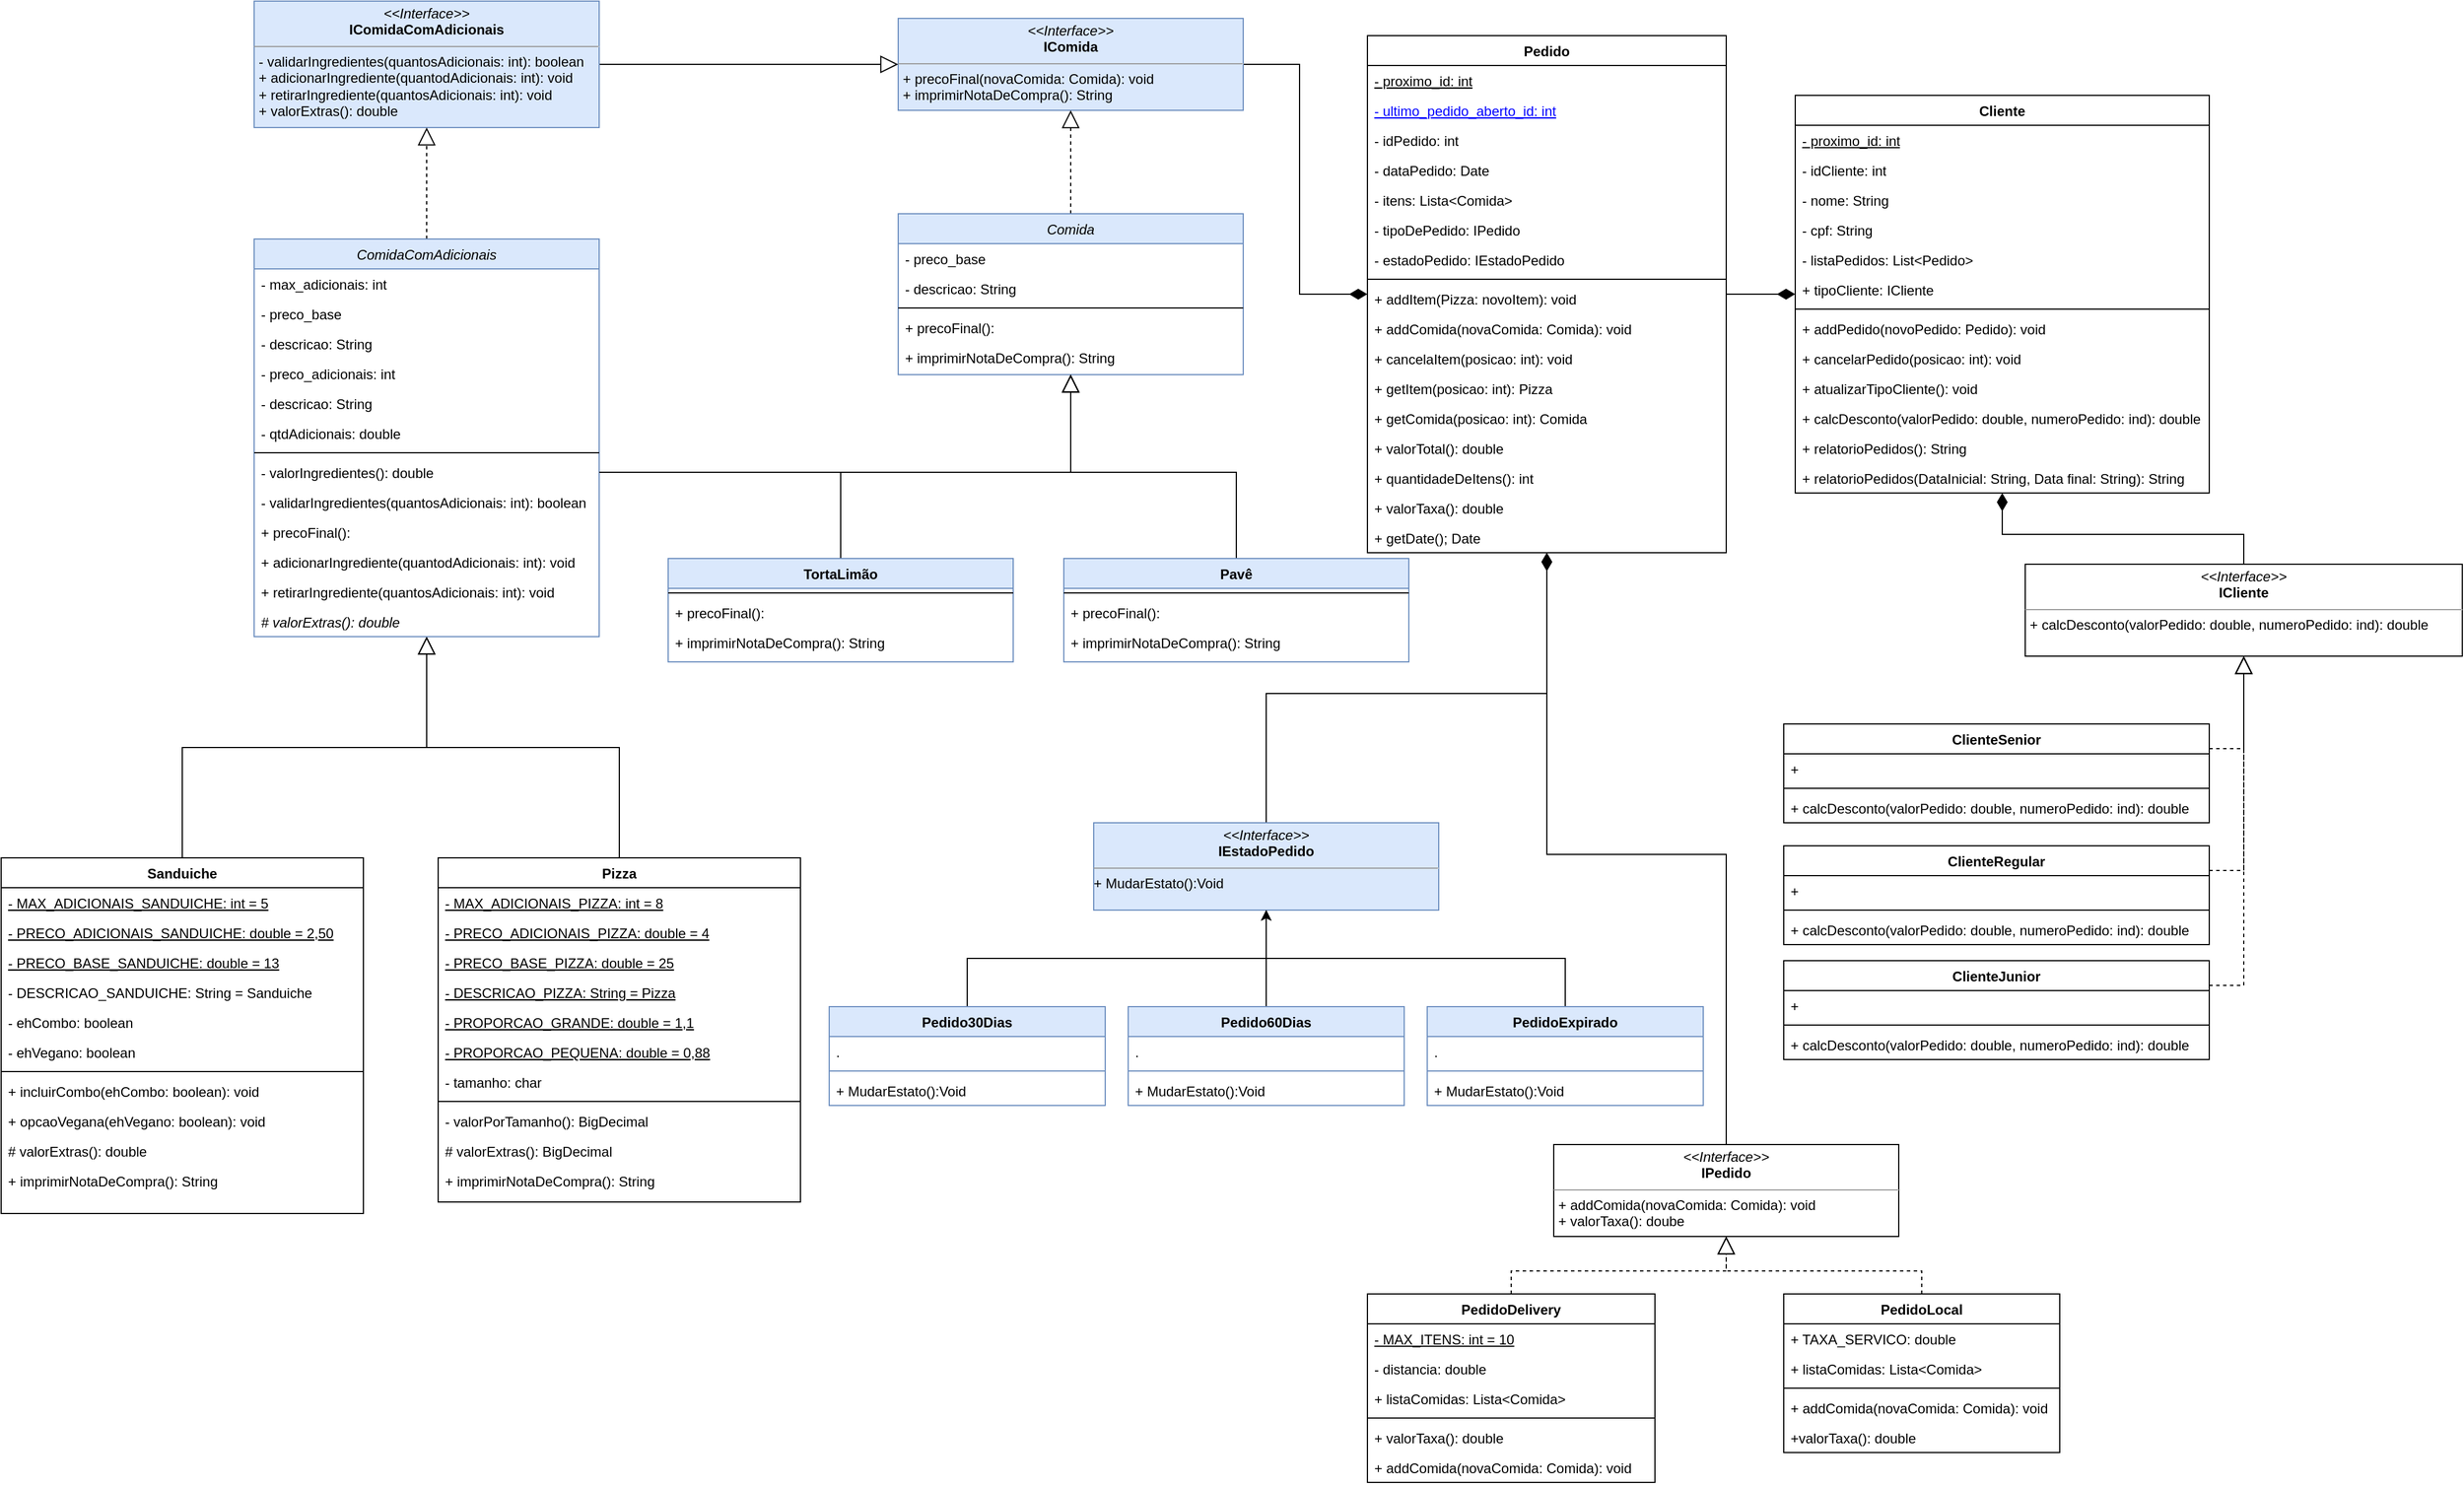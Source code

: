 <mxfile version="21.3.8" type="device">
  <diagram id="C5RBs43oDa-KdzZeNtuy" name="Page-1">
    <mxGraphModel dx="2449" dy="936" grid="1" gridSize="10" guides="1" tooltips="1" connect="1" arrows="1" fold="1" page="1" pageScale="1" pageWidth="827" pageHeight="1169" math="0" shadow="0">
      <root>
        <mxCell id="WIyWlLk6GJQsqaUBKTNV-0" />
        <mxCell id="WIyWlLk6GJQsqaUBKTNV-1" parent="WIyWlLk6GJQsqaUBKTNV-0" />
        <mxCell id="SO6HDhZX60pVmbV9Z_Ap-41" style="edgeStyle=orthogonalEdgeStyle;rounded=0;orthogonalLoop=1;jettySize=auto;html=1;startArrow=none;startFill=0;endArrow=diamondThin;endFill=1;startSize=13;endSize=13;exitX=1;exitY=0.5;exitDx=0;exitDy=0;" parent="WIyWlLk6GJQsqaUBKTNV-1" source="dQyVog-wZ5RwUiZUv4-T-28" target="zkfFHV4jXpPFQw0GAbJ--17" edge="1">
          <mxGeometry relative="1" as="geometry" />
        </mxCell>
        <mxCell id="zkfFHV4jXpPFQw0GAbJ--6" value="Pizza" style="swimlane;fontStyle=1;align=center;verticalAlign=top;childLayout=stackLayout;horizontal=1;startSize=26;horizontalStack=0;resizeParent=1;resizeLast=0;collapsible=1;marginBottom=0;rounded=0;shadow=0;strokeWidth=1;" parent="WIyWlLk6GJQsqaUBKTNV-1" vertex="1">
          <mxGeometry x="-280" y="810.5" width="315" height="299.5" as="geometry">
            <mxRectangle x="130" y="380" width="160" height="26" as="alternateBounds" />
          </mxGeometry>
        </mxCell>
        <mxCell id="SO6HDhZX60pVmbV9Z_Ap-9" value="- MAX_ADICIONAIS_PIZZA: int = 8" style="text;align=left;verticalAlign=top;spacingLeft=4;spacingRight=4;overflow=hidden;rotatable=0;points=[[0,0.5],[1,0.5]];portConstraint=eastwest;fontStyle=4" parent="zkfFHV4jXpPFQw0GAbJ--6" vertex="1">
          <mxGeometry y="26" width="315" height="26" as="geometry" />
        </mxCell>
        <mxCell id="SO6HDhZX60pVmbV9Z_Ap-10" value="- PRECO_ADICIONAIS_PIZZA: double = 4" style="text;align=left;verticalAlign=top;spacingLeft=4;spacingRight=4;overflow=hidden;rotatable=0;points=[[0,0.5],[1,0.5]];portConstraint=eastwest;fontStyle=4" parent="zkfFHV4jXpPFQw0GAbJ--6" vertex="1">
          <mxGeometry y="52" width="315" height="26" as="geometry" />
        </mxCell>
        <mxCell id="SO6HDhZX60pVmbV9Z_Ap-11" value="- PRECO_BASE_PIZZA: double = 25" style="text;align=left;verticalAlign=top;spacingLeft=4;spacingRight=4;overflow=hidden;rotatable=0;points=[[0,0.5],[1,0.5]];portConstraint=eastwest;fontStyle=4" parent="zkfFHV4jXpPFQw0GAbJ--6" vertex="1">
          <mxGeometry y="78" width="315" height="26" as="geometry" />
        </mxCell>
        <mxCell id="SO6HDhZX60pVmbV9Z_Ap-12" value="- DESCRICAO_PIZZA: String = Pizza" style="text;align=left;verticalAlign=top;spacingLeft=4;spacingRight=4;overflow=hidden;rotatable=0;points=[[0,0.5],[1,0.5]];portConstraint=eastwest;fontStyle=4" parent="zkfFHV4jXpPFQw0GAbJ--6" vertex="1">
          <mxGeometry y="104" width="315" height="26" as="geometry" />
        </mxCell>
        <mxCell id="zkfFHV4jXpPFQw0GAbJ--7" value="- PROPORCAO_GRANDE: double = 1,1" style="text;align=left;verticalAlign=top;spacingLeft=4;spacingRight=4;overflow=hidden;rotatable=0;points=[[0,0.5],[1,0.5]];portConstraint=eastwest;fontStyle=4" parent="zkfFHV4jXpPFQw0GAbJ--6" vertex="1">
          <mxGeometry y="130" width="315" height="26" as="geometry" />
        </mxCell>
        <mxCell id="zkfFHV4jXpPFQw0GAbJ--8" value="- PROPORCAO_PEQUENA: double = 0,88" style="text;align=left;verticalAlign=top;spacingLeft=4;spacingRight=4;overflow=hidden;rotatable=0;points=[[0,0.5],[1,0.5]];portConstraint=eastwest;rounded=0;shadow=0;html=0;fontStyle=4" parent="zkfFHV4jXpPFQw0GAbJ--6" vertex="1">
          <mxGeometry y="156" width="315" height="26" as="geometry" />
        </mxCell>
        <mxCell id="SO6HDhZX60pVmbV9Z_Ap-14" value="- tamanho: char" style="text;align=left;verticalAlign=top;spacingLeft=4;spacingRight=4;overflow=hidden;rotatable=0;points=[[0,0.5],[1,0.5]];portConstraint=eastwest;rounded=0;shadow=0;html=0;" parent="zkfFHV4jXpPFQw0GAbJ--6" vertex="1">
          <mxGeometry y="182" width="315" height="26" as="geometry" />
        </mxCell>
        <mxCell id="zkfFHV4jXpPFQw0GAbJ--9" value="" style="line;html=1;strokeWidth=1;align=left;verticalAlign=middle;spacingTop=-1;spacingLeft=3;spacingRight=3;rotatable=0;labelPosition=right;points=[];portConstraint=eastwest;" parent="zkfFHV4jXpPFQw0GAbJ--6" vertex="1">
          <mxGeometry y="208" width="315" height="8" as="geometry" />
        </mxCell>
        <mxCell id="SO6HDhZX60pVmbV9Z_Ap-13" value="- valorPorTamanho(): BigDecimal" style="text;align=left;verticalAlign=top;spacingLeft=4;spacingRight=4;overflow=hidden;rotatable=0;points=[[0,0.5],[1,0.5]];portConstraint=eastwest;fontStyle=0" parent="zkfFHV4jXpPFQw0GAbJ--6" vertex="1">
          <mxGeometry y="216" width="315" height="26" as="geometry" />
        </mxCell>
        <mxCell id="zkfFHV4jXpPFQw0GAbJ--11" value="# valorExtras(): BigDecimal" style="text;align=left;verticalAlign=top;spacingLeft=4;spacingRight=4;overflow=hidden;rotatable=0;points=[[0,0.5],[1,0.5]];portConstraint=eastwest;" parent="zkfFHV4jXpPFQw0GAbJ--6" vertex="1">
          <mxGeometry y="242" width="315" height="26" as="geometry" />
        </mxCell>
        <mxCell id="zkfFHV4jXpPFQw0GAbJ--10" value="+ imprimirNotaDeCompra(): String" style="text;align=left;verticalAlign=top;spacingLeft=4;spacingRight=4;overflow=hidden;rotatable=0;points=[[0,0.5],[1,0.5]];portConstraint=eastwest;fontStyle=0" parent="zkfFHV4jXpPFQw0GAbJ--6" vertex="1">
          <mxGeometry y="268" width="315" height="26" as="geometry" />
        </mxCell>
        <mxCell id="zkfFHV4jXpPFQw0GAbJ--12" value="" style="endArrow=block;endSize=13;endFill=0;shadow=0;strokeWidth=1;rounded=0;edgeStyle=elbowEdgeStyle;elbow=vertical;" parent="WIyWlLk6GJQsqaUBKTNV-1" source="zkfFHV4jXpPFQw0GAbJ--6" target="PKk2ZUO2RKvJjZn4QEOV-0" edge="1">
          <mxGeometry width="160" relative="1" as="geometry">
            <mxPoint x="220" y="173" as="sourcePoint" />
            <mxPoint x="-220" y="555" as="targetPoint" />
          </mxGeometry>
        </mxCell>
        <mxCell id="zkfFHV4jXpPFQw0GAbJ--16" value="" style="endArrow=block;endSize=13;endFill=0;shadow=0;strokeWidth=1;rounded=0;edgeStyle=elbowEdgeStyle;elbow=vertical;" parent="WIyWlLk6GJQsqaUBKTNV-1" source="SO6HDhZX60pVmbV9Z_Ap-25" target="PKk2ZUO2RKvJjZn4QEOV-0" edge="1">
          <mxGeometry width="160" relative="1" as="geometry">
            <mxPoint x="345" y="580" as="sourcePoint" />
            <mxPoint x="-220" y="555" as="targetPoint" />
          </mxGeometry>
        </mxCell>
        <mxCell id="SO6HDhZX60pVmbV9Z_Ap-61" style="edgeStyle=orthogonalEdgeStyle;rounded=0;orthogonalLoop=1;jettySize=auto;html=1;entryX=0.5;entryY=0;entryDx=0;entryDy=0;startArrow=diamondThin;startFill=1;endArrow=none;endFill=0;endSize=13;startSize=13;" parent="WIyWlLk6GJQsqaUBKTNV-1" source="zkfFHV4jXpPFQw0GAbJ--17" target="SO6HDhZX60pVmbV9Z_Ap-48" edge="1">
          <mxGeometry relative="1" as="geometry" />
        </mxCell>
        <mxCell id="zkfFHV4jXpPFQw0GAbJ--17" value="Pedido" style="swimlane;fontStyle=1;align=center;verticalAlign=top;childLayout=stackLayout;horizontal=1;startSize=26;horizontalStack=0;resizeParent=1;resizeLast=0;collapsible=1;marginBottom=0;rounded=0;shadow=0;strokeWidth=1;" parent="WIyWlLk6GJQsqaUBKTNV-1" vertex="1">
          <mxGeometry x="528" y="95" width="312" height="450" as="geometry">
            <mxRectangle x="550" y="140" width="160" height="26" as="alternateBounds" />
          </mxGeometry>
        </mxCell>
        <mxCell id="zkfFHV4jXpPFQw0GAbJ--18" value="- proximo_id: int" style="text;align=left;verticalAlign=top;spacingLeft=4;spacingRight=4;overflow=hidden;rotatable=0;points=[[0,0.5],[1,0.5]];portConstraint=eastwest;fontStyle=4" parent="zkfFHV4jXpPFQw0GAbJ--17" vertex="1">
          <mxGeometry y="26" width="312" height="26" as="geometry" />
        </mxCell>
        <mxCell id="nnffi29ZvknjJhnxPoo--74" value="- ultimo_pedido_aberto_id: int" style="text;align=left;verticalAlign=top;spacingLeft=4;spacingRight=4;overflow=hidden;rotatable=0;points=[[0,0.5],[1,0.5]];portConstraint=eastwest;fontStyle=4;fontColor=#0000FF;" vertex="1" parent="zkfFHV4jXpPFQw0GAbJ--17">
          <mxGeometry y="52" width="312" height="26" as="geometry" />
        </mxCell>
        <mxCell id="zkfFHV4jXpPFQw0GAbJ--19" value="- idPedido: int" style="text;align=left;verticalAlign=top;spacingLeft=4;spacingRight=4;overflow=hidden;rotatable=0;points=[[0,0.5],[1,0.5]];portConstraint=eastwest;rounded=0;shadow=0;html=0;" parent="zkfFHV4jXpPFQw0GAbJ--17" vertex="1">
          <mxGeometry y="78" width="312" height="26" as="geometry" />
        </mxCell>
        <mxCell id="zkfFHV4jXpPFQw0GAbJ--20" value="- dataPedido: Date" style="text;align=left;verticalAlign=top;spacingLeft=4;spacingRight=4;overflow=hidden;rotatable=0;points=[[0,0.5],[1,0.5]];portConstraint=eastwest;rounded=0;shadow=0;html=0;" parent="zkfFHV4jXpPFQw0GAbJ--17" vertex="1">
          <mxGeometry y="104" width="312" height="26" as="geometry" />
        </mxCell>
        <mxCell id="zkfFHV4jXpPFQw0GAbJ--21" value="- itens: Lista&lt;Comida&gt;" style="text;align=left;verticalAlign=top;spacingLeft=4;spacingRight=4;overflow=hidden;rotatable=0;points=[[0,0.5],[1,0.5]];portConstraint=eastwest;rounded=0;shadow=0;html=0;" parent="zkfFHV4jXpPFQw0GAbJ--17" vertex="1">
          <mxGeometry y="130" width="312" height="26" as="geometry" />
        </mxCell>
        <mxCell id="zkfFHV4jXpPFQw0GAbJ--22" value="- tipoDePedido: IPedido" style="text;align=left;verticalAlign=top;spacingLeft=4;spacingRight=4;overflow=hidden;rotatable=0;points=[[0,0.5],[1,0.5]];portConstraint=eastwest;rounded=0;shadow=0;html=0;" parent="zkfFHV4jXpPFQw0GAbJ--17" vertex="1">
          <mxGeometry y="156" width="312" height="26" as="geometry" />
        </mxCell>
        <mxCell id="nnffi29ZvknjJhnxPoo--103" value="- estadoPedido: IEstadoPedido" style="text;align=left;verticalAlign=top;spacingLeft=4;spacingRight=4;overflow=hidden;rotatable=0;points=[[0,0.5],[1,0.5]];portConstraint=eastwest;rounded=0;shadow=0;html=0;fontStyle=0" vertex="1" parent="zkfFHV4jXpPFQw0GAbJ--17">
          <mxGeometry y="182" width="312" height="26" as="geometry" />
        </mxCell>
        <mxCell id="zkfFHV4jXpPFQw0GAbJ--23" value="" style="line;html=1;strokeWidth=1;align=left;verticalAlign=middle;spacingTop=-1;spacingLeft=3;spacingRight=3;rotatable=0;labelPosition=right;points=[];portConstraint=eastwest;" parent="zkfFHV4jXpPFQw0GAbJ--17" vertex="1">
          <mxGeometry y="208" width="312" height="8" as="geometry" />
        </mxCell>
        <mxCell id="zkfFHV4jXpPFQw0GAbJ--24" value="+ addItem(Pizza: novoItem): void" style="text;align=left;verticalAlign=top;spacingLeft=4;spacingRight=4;overflow=hidden;rotatable=0;points=[[0,0.5],[1,0.5]];portConstraint=eastwest;" parent="zkfFHV4jXpPFQw0GAbJ--17" vertex="1">
          <mxGeometry y="216" width="312" height="26" as="geometry" />
        </mxCell>
        <mxCell id="SO6HDhZX60pVmbV9Z_Ap-47" value="+ addComida(novaComida: Comida): void" style="text;align=left;verticalAlign=top;spacingLeft=4;spacingRight=4;overflow=hidden;rotatable=0;points=[[0,0.5],[1,0.5]];portConstraint=eastwest;" parent="zkfFHV4jXpPFQw0GAbJ--17" vertex="1">
          <mxGeometry y="242" width="312" height="26" as="geometry" />
        </mxCell>
        <mxCell id="SO6HDhZX60pVmbV9Z_Ap-46" value="+ cancelaItem(posicao: int): void" style="text;align=left;verticalAlign=top;spacingLeft=4;spacingRight=4;overflow=hidden;rotatable=0;points=[[0,0.5],[1,0.5]];portConstraint=eastwest;" parent="zkfFHV4jXpPFQw0GAbJ--17" vertex="1">
          <mxGeometry y="268" width="312" height="26" as="geometry" />
        </mxCell>
        <mxCell id="SO6HDhZX60pVmbV9Z_Ap-45" value="+ getItem(posicao: int): Pizza" style="text;align=left;verticalAlign=top;spacingLeft=4;spacingRight=4;overflow=hidden;rotatable=0;points=[[0,0.5],[1,0.5]];portConstraint=eastwest;" parent="zkfFHV4jXpPFQw0GAbJ--17" vertex="1">
          <mxGeometry y="294" width="312" height="26" as="geometry" />
        </mxCell>
        <mxCell id="SO6HDhZX60pVmbV9Z_Ap-44" value="+ getComida(posicao: int): Comida" style="text;align=left;verticalAlign=top;spacingLeft=4;spacingRight=4;overflow=hidden;rotatable=0;points=[[0,0.5],[1,0.5]];portConstraint=eastwest;" parent="zkfFHV4jXpPFQw0GAbJ--17" vertex="1">
          <mxGeometry y="320" width="312" height="26" as="geometry" />
        </mxCell>
        <mxCell id="SO6HDhZX60pVmbV9Z_Ap-43" value="+ valorTotal(): double" style="text;align=left;verticalAlign=top;spacingLeft=4;spacingRight=4;overflow=hidden;rotatable=0;points=[[0,0.5],[1,0.5]];portConstraint=eastwest;" parent="zkfFHV4jXpPFQw0GAbJ--17" vertex="1">
          <mxGeometry y="346" width="312" height="26" as="geometry" />
        </mxCell>
        <mxCell id="SO6HDhZX60pVmbV9Z_Ap-42" value="+ quantidadeDeItens(): int" style="text;align=left;verticalAlign=top;spacingLeft=4;spacingRight=4;overflow=hidden;rotatable=0;points=[[0,0.5],[1,0.5]];portConstraint=eastwest;" parent="zkfFHV4jXpPFQw0GAbJ--17" vertex="1">
          <mxGeometry y="372" width="312" height="26" as="geometry" />
        </mxCell>
        <mxCell id="zkfFHV4jXpPFQw0GAbJ--25" value="+ valorTaxa(): double" style="text;align=left;verticalAlign=top;spacingLeft=4;spacingRight=4;overflow=hidden;rotatable=0;points=[[0,0.5],[1,0.5]];portConstraint=eastwest;" parent="zkfFHV4jXpPFQw0GAbJ--17" vertex="1">
          <mxGeometry y="398" width="312" height="26" as="geometry" />
        </mxCell>
        <mxCell id="SO6HDhZX60pVmbV9Z_Ap-107" value="+ getDate(); Date" style="text;align=left;verticalAlign=top;spacingLeft=4;spacingRight=4;overflow=hidden;rotatable=0;points=[[0,0.5],[1,0.5]];portConstraint=eastwest;" parent="zkfFHV4jXpPFQw0GAbJ--17" vertex="1">
          <mxGeometry y="424" width="312" height="26" as="geometry" />
        </mxCell>
        <mxCell id="SO6HDhZX60pVmbV9Z_Ap-25" value="Sanduiche" style="swimlane;fontStyle=1;align=center;verticalAlign=top;childLayout=stackLayout;horizontal=1;startSize=26;horizontalStack=0;resizeParent=1;resizeLast=0;collapsible=1;marginBottom=0;rounded=0;shadow=0;strokeWidth=1;" parent="WIyWlLk6GJQsqaUBKTNV-1" vertex="1">
          <mxGeometry x="-660" y="810.5" width="315" height="309.5" as="geometry">
            <mxRectangle x="130" y="380" width="160" height="26" as="alternateBounds" />
          </mxGeometry>
        </mxCell>
        <mxCell id="SO6HDhZX60pVmbV9Z_Ap-26" value="- MAX_ADICIONAIS_SANDUICHE: int = 5" style="text;align=left;verticalAlign=top;spacingLeft=4;spacingRight=4;overflow=hidden;rotatable=0;points=[[0,0.5],[1,0.5]];portConstraint=eastwest;fontStyle=4" parent="SO6HDhZX60pVmbV9Z_Ap-25" vertex="1">
          <mxGeometry y="26" width="315" height="26" as="geometry" />
        </mxCell>
        <mxCell id="SO6HDhZX60pVmbV9Z_Ap-27" value="- PRECO_ADICIONAIS_SANDUICHE: double = 2,50" style="text;align=left;verticalAlign=top;spacingLeft=4;spacingRight=4;overflow=hidden;rotatable=0;points=[[0,0.5],[1,0.5]];portConstraint=eastwest;fontStyle=4" parent="SO6HDhZX60pVmbV9Z_Ap-25" vertex="1">
          <mxGeometry y="52" width="315" height="26" as="geometry" />
        </mxCell>
        <mxCell id="SO6HDhZX60pVmbV9Z_Ap-28" value="- PRECO_BASE_SANDUICHE: double = 13" style="text;align=left;verticalAlign=top;spacingLeft=4;spacingRight=4;overflow=hidden;rotatable=0;points=[[0,0.5],[1,0.5]];portConstraint=eastwest;fontStyle=4" parent="SO6HDhZX60pVmbV9Z_Ap-25" vertex="1">
          <mxGeometry y="78" width="315" height="26" as="geometry" />
        </mxCell>
        <mxCell id="SO6HDhZX60pVmbV9Z_Ap-29" value="- DESCRICAO_SANDUICHE: String = Sanduiche" style="text;align=left;verticalAlign=top;spacingLeft=4;spacingRight=4;overflow=hidden;rotatable=0;points=[[0,0.5],[1,0.5]];portConstraint=eastwest;fontStyle=0" parent="SO6HDhZX60pVmbV9Z_Ap-25" vertex="1">
          <mxGeometry y="104" width="315" height="26" as="geometry" />
        </mxCell>
        <mxCell id="SO6HDhZX60pVmbV9Z_Ap-32" value="- ehCombo: boolean" style="text;align=left;verticalAlign=top;spacingLeft=4;spacingRight=4;overflow=hidden;rotatable=0;points=[[0,0.5],[1,0.5]];portConstraint=eastwest;rounded=0;shadow=0;html=0;" parent="SO6HDhZX60pVmbV9Z_Ap-25" vertex="1">
          <mxGeometry y="130" width="315" height="26" as="geometry" />
        </mxCell>
        <mxCell id="SO6HDhZX60pVmbV9Z_Ap-37" value="- ehVegano: boolean" style="text;align=left;verticalAlign=top;spacingLeft=4;spacingRight=4;overflow=hidden;rotatable=0;points=[[0,0.5],[1,0.5]];portConstraint=eastwest;rounded=0;shadow=0;html=0;" parent="SO6HDhZX60pVmbV9Z_Ap-25" vertex="1">
          <mxGeometry y="156" width="315" height="26" as="geometry" />
        </mxCell>
        <mxCell id="SO6HDhZX60pVmbV9Z_Ap-33" value="" style="line;html=1;strokeWidth=1;align=left;verticalAlign=middle;spacingTop=-1;spacingLeft=3;spacingRight=3;rotatable=0;labelPosition=right;points=[];portConstraint=eastwest;" parent="SO6HDhZX60pVmbV9Z_Ap-25" vertex="1">
          <mxGeometry y="182" width="315" height="8" as="geometry" />
        </mxCell>
        <mxCell id="SO6HDhZX60pVmbV9Z_Ap-35" value="+ incluirCombo(ehCombo: boolean): void" style="text;align=left;verticalAlign=top;spacingLeft=4;spacingRight=4;overflow=hidden;rotatable=0;points=[[0,0.5],[1,0.5]];portConstraint=eastwest;fontStyle=0" parent="SO6HDhZX60pVmbV9Z_Ap-25" vertex="1">
          <mxGeometry y="190" width="315" height="26" as="geometry" />
        </mxCell>
        <mxCell id="SO6HDhZX60pVmbV9Z_Ap-36" value="+ opcaoVegana(ehVegano: boolean): void" style="text;align=left;verticalAlign=top;spacingLeft=4;spacingRight=4;overflow=hidden;rotatable=0;points=[[0,0.5],[1,0.5]];portConstraint=eastwest;" parent="SO6HDhZX60pVmbV9Z_Ap-25" vertex="1">
          <mxGeometry y="216" width="315" height="26" as="geometry" />
        </mxCell>
        <mxCell id="SO6HDhZX60pVmbV9Z_Ap-38" value="# valorExtras(): double" style="text;align=left;verticalAlign=top;spacingLeft=4;spacingRight=4;overflow=hidden;rotatable=0;points=[[0,0.5],[1,0.5]];portConstraint=eastwest;" parent="SO6HDhZX60pVmbV9Z_Ap-25" vertex="1">
          <mxGeometry y="242" width="315" height="26" as="geometry" />
        </mxCell>
        <mxCell id="SO6HDhZX60pVmbV9Z_Ap-34" value="+ imprimirNotaDeCompra(): String" style="text;align=left;verticalAlign=top;spacingLeft=4;spacingRight=4;overflow=hidden;rotatable=0;points=[[0,0.5],[1,0.5]];portConstraint=eastwest;fontStyle=0" parent="SO6HDhZX60pVmbV9Z_Ap-25" vertex="1">
          <mxGeometry y="268" width="315" height="26" as="geometry" />
        </mxCell>
        <mxCell id="nnffi29ZvknjJhnxPoo--75" style="edgeStyle=orthogonalEdgeStyle;rounded=0;orthogonalLoop=1;jettySize=auto;html=1;endArrow=none;startArrow=diamondThin;startFill=1;endFill=0;endSize=13;startSize=13;" edge="1" parent="WIyWlLk6GJQsqaUBKTNV-1" source="zkfFHV4jXpPFQw0GAbJ--17" target="nnffi29ZvknjJhnxPoo--76">
          <mxGeometry relative="1" as="geometry">
            <mxPoint x="450" y="770" as="targetPoint" />
          </mxGeometry>
        </mxCell>
        <mxCell id="SO6HDhZX60pVmbV9Z_Ap-48" value="&lt;p style=&quot;margin:0px;margin-top:4px;text-align:center;&quot;&gt;&lt;i&gt;&amp;lt;&amp;lt;Interface&amp;gt;&amp;gt;&lt;/i&gt;&lt;br&gt;&lt;b&gt;IPedido&lt;/b&gt;&lt;/p&gt;&lt;hr size=&quot;1&quot;&gt;&lt;p style=&quot;margin:0px;margin-left:4px;&quot;&gt;+ addComida(novaComida: Comida): void&lt;br&gt;+ valorTaxa(): doube&lt;/p&gt;&lt;p style=&quot;margin:0px;margin-left:4px;&quot;&gt;&lt;br&gt;&lt;/p&gt;" style="verticalAlign=top;align=left;overflow=fill;fontSize=12;fontFamily=Helvetica;html=1;whiteSpace=wrap;" parent="WIyWlLk6GJQsqaUBKTNV-1" vertex="1">
          <mxGeometry x="690" y="1060" width="300" height="80" as="geometry" />
        </mxCell>
        <mxCell id="SO6HDhZX60pVmbV9Z_Ap-62" style="edgeStyle=orthogonalEdgeStyle;rounded=0;orthogonalLoop=1;jettySize=auto;html=1;endArrow=block;endFill=0;startSize=6;endSize=13;dashed=1;" parent="WIyWlLk6GJQsqaUBKTNV-1" source="SO6HDhZX60pVmbV9Z_Ap-49" target="SO6HDhZX60pVmbV9Z_Ap-48" edge="1">
          <mxGeometry relative="1" as="geometry" />
        </mxCell>
        <mxCell id="SO6HDhZX60pVmbV9Z_Ap-49" value="PedidoLocal" style="swimlane;fontStyle=1;align=center;verticalAlign=top;childLayout=stackLayout;horizontal=1;startSize=26;horizontalStack=0;resizeParent=1;resizeParentMax=0;resizeLast=0;collapsible=1;marginBottom=0;whiteSpace=wrap;html=1;" parent="WIyWlLk6GJQsqaUBKTNV-1" vertex="1">
          <mxGeometry x="890" y="1190" width="240" height="138" as="geometry" />
        </mxCell>
        <mxCell id="SO6HDhZX60pVmbV9Z_Ap-64" value="+ TAXA_SERVICO: double" style="text;strokeColor=none;fillColor=none;align=left;verticalAlign=top;spacingLeft=4;spacingRight=4;overflow=hidden;rotatable=0;points=[[0,0.5],[1,0.5]];portConstraint=eastwest;whiteSpace=wrap;html=1;" parent="SO6HDhZX60pVmbV9Z_Ap-49" vertex="1">
          <mxGeometry y="26" width="240" height="26" as="geometry" />
        </mxCell>
        <mxCell id="SO6HDhZX60pVmbV9Z_Ap-50" value="+ listaComidas: Lista&amp;lt;Comida&amp;gt;" style="text;strokeColor=none;fillColor=none;align=left;verticalAlign=top;spacingLeft=4;spacingRight=4;overflow=hidden;rotatable=0;points=[[0,0.5],[1,0.5]];portConstraint=eastwest;whiteSpace=wrap;html=1;" parent="SO6HDhZX60pVmbV9Z_Ap-49" vertex="1">
          <mxGeometry y="52" width="240" height="26" as="geometry" />
        </mxCell>
        <mxCell id="SO6HDhZX60pVmbV9Z_Ap-51" value="" style="line;strokeWidth=1;fillColor=none;align=left;verticalAlign=middle;spacingTop=-1;spacingLeft=3;spacingRight=3;rotatable=0;labelPosition=right;points=[];portConstraint=eastwest;strokeColor=inherit;" parent="SO6HDhZX60pVmbV9Z_Ap-49" vertex="1">
          <mxGeometry y="78" width="240" height="8" as="geometry" />
        </mxCell>
        <mxCell id="SO6HDhZX60pVmbV9Z_Ap-65" value="+ addComida(novaComida: Comida): void" style="text;strokeColor=none;fillColor=none;align=left;verticalAlign=top;spacingLeft=4;spacingRight=4;overflow=hidden;rotatable=0;points=[[0,0.5],[1,0.5]];portConstraint=eastwest;whiteSpace=wrap;html=1;" parent="SO6HDhZX60pVmbV9Z_Ap-49" vertex="1">
          <mxGeometry y="86" width="240" height="26" as="geometry" />
        </mxCell>
        <mxCell id="SO6HDhZX60pVmbV9Z_Ap-52" value="+valorTaxa(): double" style="text;strokeColor=none;fillColor=none;align=left;verticalAlign=top;spacingLeft=4;spacingRight=4;overflow=hidden;rotatable=0;points=[[0,0.5],[1,0.5]];portConstraint=eastwest;whiteSpace=wrap;html=1;" parent="SO6HDhZX60pVmbV9Z_Ap-49" vertex="1">
          <mxGeometry y="112" width="240" height="26" as="geometry" />
        </mxCell>
        <mxCell id="SO6HDhZX60pVmbV9Z_Ap-63" style="edgeStyle=orthogonalEdgeStyle;rounded=0;orthogonalLoop=1;jettySize=auto;html=1;endArrow=block;endFill=0;endSize=13;dashed=1;" parent="WIyWlLk6GJQsqaUBKTNV-1" source="SO6HDhZX60pVmbV9Z_Ap-57" target="SO6HDhZX60pVmbV9Z_Ap-48" edge="1">
          <mxGeometry relative="1" as="geometry" />
        </mxCell>
        <mxCell id="SO6HDhZX60pVmbV9Z_Ap-57" value="PedidoDelivery" style="swimlane;fontStyle=1;align=center;verticalAlign=top;childLayout=stackLayout;horizontal=1;startSize=26;horizontalStack=0;resizeParent=1;resizeParentMax=0;resizeLast=0;collapsible=1;marginBottom=0;whiteSpace=wrap;html=1;" parent="WIyWlLk6GJQsqaUBKTNV-1" vertex="1">
          <mxGeometry x="528" y="1190" width="250" height="164" as="geometry" />
        </mxCell>
        <mxCell id="SO6HDhZX60pVmbV9Z_Ap-66" value="- MAX_ITENS: int = 10" style="text;strokeColor=none;fillColor=none;align=left;verticalAlign=top;spacingLeft=4;spacingRight=4;overflow=hidden;rotatable=0;points=[[0,0.5],[1,0.5]];portConstraint=eastwest;whiteSpace=wrap;html=1;fontStyle=4" parent="SO6HDhZX60pVmbV9Z_Ap-57" vertex="1">
          <mxGeometry y="26" width="250" height="26" as="geometry" />
        </mxCell>
        <mxCell id="SO6HDhZX60pVmbV9Z_Ap-67" value="- distancia: double" style="text;strokeColor=none;fillColor=none;align=left;verticalAlign=top;spacingLeft=4;spacingRight=4;overflow=hidden;rotatable=0;points=[[0,0.5],[1,0.5]];portConstraint=eastwest;whiteSpace=wrap;html=1;fontStyle=0" parent="SO6HDhZX60pVmbV9Z_Ap-57" vertex="1">
          <mxGeometry y="52" width="250" height="26" as="geometry" />
        </mxCell>
        <mxCell id="SO6HDhZX60pVmbV9Z_Ap-58" value="+ listaComidas: Lista&amp;lt;Comida&amp;gt;" style="text;strokeColor=none;fillColor=none;align=left;verticalAlign=top;spacingLeft=4;spacingRight=4;overflow=hidden;rotatable=0;points=[[0,0.5],[1,0.5]];portConstraint=eastwest;whiteSpace=wrap;html=1;" parent="SO6HDhZX60pVmbV9Z_Ap-57" vertex="1">
          <mxGeometry y="78" width="250" height="26" as="geometry" />
        </mxCell>
        <mxCell id="SO6HDhZX60pVmbV9Z_Ap-59" value="" style="line;strokeWidth=1;fillColor=none;align=left;verticalAlign=middle;spacingTop=-1;spacingLeft=3;spacingRight=3;rotatable=0;labelPosition=right;points=[];portConstraint=eastwest;strokeColor=inherit;" parent="SO6HDhZX60pVmbV9Z_Ap-57" vertex="1">
          <mxGeometry y="104" width="250" height="8" as="geometry" />
        </mxCell>
        <mxCell id="SO6HDhZX60pVmbV9Z_Ap-60" value="+ valorTaxa(): double" style="text;strokeColor=none;fillColor=none;align=left;verticalAlign=top;spacingLeft=4;spacingRight=4;overflow=hidden;rotatable=0;points=[[0,0.5],[1,0.5]];portConstraint=eastwest;whiteSpace=wrap;html=1;" parent="SO6HDhZX60pVmbV9Z_Ap-57" vertex="1">
          <mxGeometry y="112" width="250" height="26" as="geometry" />
        </mxCell>
        <mxCell id="SO6HDhZX60pVmbV9Z_Ap-68" value="+ addComida(novaComida: Comida): void" style="text;strokeColor=none;fillColor=none;align=left;verticalAlign=top;spacingLeft=4;spacingRight=4;overflow=hidden;rotatable=0;points=[[0,0.5],[1,0.5]];portConstraint=eastwest;whiteSpace=wrap;html=1;" parent="SO6HDhZX60pVmbV9Z_Ap-57" vertex="1">
          <mxGeometry y="138" width="250" height="26" as="geometry" />
        </mxCell>
        <mxCell id="SO6HDhZX60pVmbV9Z_Ap-69" value="&lt;p style=&quot;margin:0px;margin-top:4px;text-align:center;&quot;&gt;&lt;i&gt;&amp;lt;&amp;lt;Interface&amp;gt;&amp;gt;&lt;/i&gt;&lt;br&gt;&lt;b&gt;ICliente&lt;/b&gt;&lt;/p&gt;&lt;hr size=&quot;1&quot;&gt;&lt;p style=&quot;margin:0px;margin-left:4px;&quot;&gt;+ calcDesconto(valorPedido: double, numeroPedido: ind): double&lt;br&gt;&lt;/p&gt;" style="verticalAlign=top;align=left;overflow=fill;fontSize=12;fontFamily=Helvetica;html=1;whiteSpace=wrap;" parent="WIyWlLk6GJQsqaUBKTNV-1" vertex="1">
          <mxGeometry x="1100" y="555" width="380" height="80" as="geometry" />
        </mxCell>
        <mxCell id="SO6HDhZX60pVmbV9Z_Ap-82" style="edgeStyle=orthogonalEdgeStyle;rounded=0;orthogonalLoop=1;jettySize=auto;html=1;startArrow=diamondThin;startFill=1;startSize=13;endArrow=none;endFill=0;" parent="WIyWlLk6GJQsqaUBKTNV-1" source="SO6HDhZX60pVmbV9Z_Ap-71" target="zkfFHV4jXpPFQw0GAbJ--17" edge="1">
          <mxGeometry relative="1" as="geometry" />
        </mxCell>
        <mxCell id="SO6HDhZX60pVmbV9Z_Ap-102" style="edgeStyle=orthogonalEdgeStyle;rounded=0;orthogonalLoop=1;jettySize=auto;html=1;endArrow=none;endFill=0;startArrow=diamondThin;startFill=1;startSize=13;" parent="WIyWlLk6GJQsqaUBKTNV-1" source="SO6HDhZX60pVmbV9Z_Ap-71" target="SO6HDhZX60pVmbV9Z_Ap-69" edge="1">
          <mxGeometry relative="1" as="geometry" />
        </mxCell>
        <mxCell id="SO6HDhZX60pVmbV9Z_Ap-71" value="Cliente" style="swimlane;fontStyle=1;align=center;verticalAlign=top;childLayout=stackLayout;horizontal=1;startSize=26;horizontalStack=0;resizeParent=1;resizeParentMax=0;resizeLast=0;collapsible=1;marginBottom=0;whiteSpace=wrap;html=1;" parent="WIyWlLk6GJQsqaUBKTNV-1" vertex="1">
          <mxGeometry x="900" y="147" width="360" height="346" as="geometry" />
        </mxCell>
        <mxCell id="SO6HDhZX60pVmbV9Z_Ap-79" value="- proximo_id: int" style="text;strokeColor=none;fillColor=none;align=left;verticalAlign=top;spacingLeft=4;spacingRight=4;overflow=hidden;rotatable=0;points=[[0,0.5],[1,0.5]];portConstraint=eastwest;whiteSpace=wrap;html=1;fontStyle=4" parent="SO6HDhZX60pVmbV9Z_Ap-71" vertex="1">
          <mxGeometry y="26" width="360" height="26" as="geometry" />
        </mxCell>
        <mxCell id="SO6HDhZX60pVmbV9Z_Ap-78" value="- idCliente: int" style="text;strokeColor=none;fillColor=none;align=left;verticalAlign=top;spacingLeft=4;spacingRight=4;overflow=hidden;rotatable=0;points=[[0,0.5],[1,0.5]];portConstraint=eastwest;whiteSpace=wrap;html=1;fontStyle=0" parent="SO6HDhZX60pVmbV9Z_Ap-71" vertex="1">
          <mxGeometry y="52" width="360" height="26" as="geometry" />
        </mxCell>
        <mxCell id="SO6HDhZX60pVmbV9Z_Ap-72" value="- nome: String" style="text;strokeColor=none;fillColor=none;align=left;verticalAlign=top;spacingLeft=4;spacingRight=4;overflow=hidden;rotatable=0;points=[[0,0.5],[1,0.5]];portConstraint=eastwest;whiteSpace=wrap;html=1;fontStyle=0" parent="SO6HDhZX60pVmbV9Z_Ap-71" vertex="1">
          <mxGeometry y="78" width="360" height="26" as="geometry" />
        </mxCell>
        <mxCell id="SO6HDhZX60pVmbV9Z_Ap-73" value="- cpf: String" style="text;strokeColor=none;fillColor=none;align=left;verticalAlign=top;spacingLeft=4;spacingRight=4;overflow=hidden;rotatable=0;points=[[0,0.5],[1,0.5]];portConstraint=eastwest;whiteSpace=wrap;html=1;fontStyle=0" parent="SO6HDhZX60pVmbV9Z_Ap-71" vertex="1">
          <mxGeometry y="104" width="360" height="26" as="geometry" />
        </mxCell>
        <mxCell id="SO6HDhZX60pVmbV9Z_Ap-104" value="- listaPedidos: List&amp;lt;Pedido&amp;gt;" style="text;strokeColor=none;fillColor=none;align=left;verticalAlign=top;spacingLeft=4;spacingRight=4;overflow=hidden;rotatable=0;points=[[0,0.5],[1,0.5]];portConstraint=eastwest;whiteSpace=wrap;html=1;fontStyle=0" parent="SO6HDhZX60pVmbV9Z_Ap-71" vertex="1">
          <mxGeometry y="130" width="360" height="26" as="geometry" />
        </mxCell>
        <mxCell id="SO6HDhZX60pVmbV9Z_Ap-80" value="+ tipoCliente: ICliente" style="text;strokeColor=none;fillColor=none;align=left;verticalAlign=top;spacingLeft=4;spacingRight=4;overflow=hidden;rotatable=0;points=[[0,0.5],[1,0.5]];portConstraint=eastwest;whiteSpace=wrap;html=1;" parent="SO6HDhZX60pVmbV9Z_Ap-71" vertex="1">
          <mxGeometry y="156" width="360" height="26" as="geometry" />
        </mxCell>
        <mxCell id="SO6HDhZX60pVmbV9Z_Ap-75" value="" style="line;strokeWidth=1;fillColor=none;align=left;verticalAlign=middle;spacingTop=-1;spacingLeft=3;spacingRight=3;rotatable=0;labelPosition=right;points=[];portConstraint=eastwest;strokeColor=inherit;" parent="SO6HDhZX60pVmbV9Z_Ap-71" vertex="1">
          <mxGeometry y="182" width="360" height="8" as="geometry" />
        </mxCell>
        <mxCell id="SO6HDhZX60pVmbV9Z_Ap-77" value="+ addPedido(novoPedido: Pedido): void" style="text;strokeColor=none;fillColor=none;align=left;verticalAlign=top;spacingLeft=4;spacingRight=4;overflow=hidden;rotatable=0;points=[[0,0.5],[1,0.5]];portConstraint=eastwest;whiteSpace=wrap;html=1;" parent="SO6HDhZX60pVmbV9Z_Ap-71" vertex="1">
          <mxGeometry y="190" width="360" height="26" as="geometry" />
        </mxCell>
        <mxCell id="SO6HDhZX60pVmbV9Z_Ap-81" value="+ cancelarPedido(posicao: int): void" style="text;strokeColor=none;fillColor=none;align=left;verticalAlign=top;spacingLeft=4;spacingRight=4;overflow=hidden;rotatable=0;points=[[0,0.5],[1,0.5]];portConstraint=eastwest;whiteSpace=wrap;html=1;" parent="SO6HDhZX60pVmbV9Z_Ap-71" vertex="1">
          <mxGeometry y="216" width="360" height="26" as="geometry" />
        </mxCell>
        <mxCell id="SO6HDhZX60pVmbV9Z_Ap-83" value="+ atualizarTipoCliente(): void" style="text;strokeColor=none;fillColor=none;align=left;verticalAlign=top;spacingLeft=4;spacingRight=4;overflow=hidden;rotatable=0;points=[[0,0.5],[1,0.5]];portConstraint=eastwest;whiteSpace=wrap;html=1;" parent="SO6HDhZX60pVmbV9Z_Ap-71" vertex="1">
          <mxGeometry y="242" width="360" height="26" as="geometry" />
        </mxCell>
        <mxCell id="SO6HDhZX60pVmbV9Z_Ap-105" value="+ calcDesconto(valorPedido: double, numeroPedido: ind): double" style="text;strokeColor=none;fillColor=none;align=left;verticalAlign=top;spacingLeft=4;spacingRight=4;overflow=hidden;rotatable=0;points=[[0,0.5],[1,0.5]];portConstraint=eastwest;whiteSpace=wrap;html=1;" parent="SO6HDhZX60pVmbV9Z_Ap-71" vertex="1">
          <mxGeometry y="268" width="360" height="26" as="geometry" />
        </mxCell>
        <mxCell id="SO6HDhZX60pVmbV9Z_Ap-103" value="+ relatorioPedidos(): String" style="text;strokeColor=none;fillColor=none;align=left;verticalAlign=top;spacingLeft=4;spacingRight=4;overflow=hidden;rotatable=0;points=[[0,0.5],[1,0.5]];portConstraint=eastwest;whiteSpace=wrap;html=1;" parent="SO6HDhZX60pVmbV9Z_Ap-71" vertex="1">
          <mxGeometry y="294" width="360" height="26" as="geometry" />
        </mxCell>
        <mxCell id="SO6HDhZX60pVmbV9Z_Ap-106" value="+ relatorioPedidos(DataInicial: String, Data final: String): String" style="text;strokeColor=none;fillColor=none;align=left;verticalAlign=top;spacingLeft=4;spacingRight=4;overflow=hidden;rotatable=0;points=[[0,0.5],[1,0.5]];portConstraint=eastwest;whiteSpace=wrap;html=1;" parent="SO6HDhZX60pVmbV9Z_Ap-71" vertex="1">
          <mxGeometry y="320" width="360" height="26" as="geometry" />
        </mxCell>
        <mxCell id="SO6HDhZX60pVmbV9Z_Ap-99" style="edgeStyle=orthogonalEdgeStyle;rounded=0;orthogonalLoop=1;jettySize=auto;html=1;dashed=1;endSize=13;endArrow=block;endFill=0;exitX=1;exitY=0.25;exitDx=0;exitDy=0;" parent="WIyWlLk6GJQsqaUBKTNV-1" source="SO6HDhZX60pVmbV9Z_Ap-84" target="SO6HDhZX60pVmbV9Z_Ap-69" edge="1">
          <mxGeometry relative="1" as="geometry" />
        </mxCell>
        <mxCell id="SO6HDhZX60pVmbV9Z_Ap-84" value="ClienteRegular" style="swimlane;fontStyle=1;align=center;verticalAlign=top;childLayout=stackLayout;horizontal=1;startSize=26;horizontalStack=0;resizeParent=1;resizeParentMax=0;resizeLast=0;collapsible=1;marginBottom=0;whiteSpace=wrap;html=1;" parent="WIyWlLk6GJQsqaUBKTNV-1" vertex="1">
          <mxGeometry x="890" y="800" width="370" height="86" as="geometry" />
        </mxCell>
        <mxCell id="SO6HDhZX60pVmbV9Z_Ap-87" value="+" style="text;strokeColor=none;fillColor=none;align=left;verticalAlign=top;spacingLeft=4;spacingRight=4;overflow=hidden;rotatable=0;points=[[0,0.5],[1,0.5]];portConstraint=eastwest;whiteSpace=wrap;html=1;" parent="SO6HDhZX60pVmbV9Z_Ap-84" vertex="1">
          <mxGeometry y="26" width="370" height="26" as="geometry" />
        </mxCell>
        <mxCell id="SO6HDhZX60pVmbV9Z_Ap-88" value="" style="line;strokeWidth=1;fillColor=none;align=left;verticalAlign=middle;spacingTop=-1;spacingLeft=3;spacingRight=3;rotatable=0;labelPosition=right;points=[];portConstraint=eastwest;strokeColor=inherit;" parent="SO6HDhZX60pVmbV9Z_Ap-84" vertex="1">
          <mxGeometry y="52" width="370" height="8" as="geometry" />
        </mxCell>
        <mxCell id="SO6HDhZX60pVmbV9Z_Ap-90" value="+ calcDesconto(valorPedido: double, numeroPedido: ind): double" style="text;strokeColor=none;fillColor=none;align=left;verticalAlign=top;spacingLeft=4;spacingRight=4;overflow=hidden;rotatable=0;points=[[0,0.5],[1,0.5]];portConstraint=eastwest;whiteSpace=wrap;html=1;" parent="SO6HDhZX60pVmbV9Z_Ap-84" vertex="1">
          <mxGeometry y="60" width="370" height="26" as="geometry" />
        </mxCell>
        <mxCell id="SO6HDhZX60pVmbV9Z_Ap-101" style="edgeStyle=orthogonalEdgeStyle;rounded=0;orthogonalLoop=1;jettySize=auto;html=1;endArrow=block;endFill=0;endSize=13;dashed=1;exitX=1;exitY=0.25;exitDx=0;exitDy=0;" parent="WIyWlLk6GJQsqaUBKTNV-1" source="SO6HDhZX60pVmbV9Z_Ap-91" target="SO6HDhZX60pVmbV9Z_Ap-69" edge="1">
          <mxGeometry relative="1" as="geometry" />
        </mxCell>
        <mxCell id="SO6HDhZX60pVmbV9Z_Ap-91" value="ClienteJunior" style="swimlane;fontStyle=1;align=center;verticalAlign=top;childLayout=stackLayout;horizontal=1;startSize=26;horizontalStack=0;resizeParent=1;resizeParentMax=0;resizeLast=0;collapsible=1;marginBottom=0;whiteSpace=wrap;html=1;" parent="WIyWlLk6GJQsqaUBKTNV-1" vertex="1">
          <mxGeometry x="890" y="900" width="370" height="86" as="geometry" />
        </mxCell>
        <mxCell id="SO6HDhZX60pVmbV9Z_Ap-92" value="+" style="text;strokeColor=none;fillColor=none;align=left;verticalAlign=top;spacingLeft=4;spacingRight=4;overflow=hidden;rotatable=0;points=[[0,0.5],[1,0.5]];portConstraint=eastwest;whiteSpace=wrap;html=1;" parent="SO6HDhZX60pVmbV9Z_Ap-91" vertex="1">
          <mxGeometry y="26" width="370" height="26" as="geometry" />
        </mxCell>
        <mxCell id="SO6HDhZX60pVmbV9Z_Ap-93" value="" style="line;strokeWidth=1;fillColor=none;align=left;verticalAlign=middle;spacingTop=-1;spacingLeft=3;spacingRight=3;rotatable=0;labelPosition=right;points=[];portConstraint=eastwest;strokeColor=inherit;" parent="SO6HDhZX60pVmbV9Z_Ap-91" vertex="1">
          <mxGeometry y="52" width="370" height="8" as="geometry" />
        </mxCell>
        <mxCell id="SO6HDhZX60pVmbV9Z_Ap-94" value="+ calcDesconto(valorPedido: double, numeroPedido: ind): double" style="text;strokeColor=none;fillColor=none;align=left;verticalAlign=top;spacingLeft=4;spacingRight=4;overflow=hidden;rotatable=0;points=[[0,0.5],[1,0.5]];portConstraint=eastwest;whiteSpace=wrap;html=1;" parent="SO6HDhZX60pVmbV9Z_Ap-91" vertex="1">
          <mxGeometry y="60" width="370" height="26" as="geometry" />
        </mxCell>
        <mxCell id="SO6HDhZX60pVmbV9Z_Ap-100" style="edgeStyle=orthogonalEdgeStyle;rounded=0;orthogonalLoop=1;jettySize=auto;html=1;endArrow=block;endFill=0;endSize=13;dashed=1;exitX=1;exitY=0.25;exitDx=0;exitDy=0;" parent="WIyWlLk6GJQsqaUBKTNV-1" source="SO6HDhZX60pVmbV9Z_Ap-95" target="SO6HDhZX60pVmbV9Z_Ap-69" edge="1">
          <mxGeometry relative="1" as="geometry" />
        </mxCell>
        <mxCell id="SO6HDhZX60pVmbV9Z_Ap-95" value="ClienteSenior" style="swimlane;fontStyle=1;align=center;verticalAlign=top;childLayout=stackLayout;horizontal=1;startSize=26;horizontalStack=0;resizeParent=1;resizeParentMax=0;resizeLast=0;collapsible=1;marginBottom=0;whiteSpace=wrap;html=1;" parent="WIyWlLk6GJQsqaUBKTNV-1" vertex="1">
          <mxGeometry x="890" y="694" width="370" height="86" as="geometry" />
        </mxCell>
        <mxCell id="SO6HDhZX60pVmbV9Z_Ap-96" value="+" style="text;strokeColor=none;fillColor=none;align=left;verticalAlign=top;spacingLeft=4;spacingRight=4;overflow=hidden;rotatable=0;points=[[0,0.5],[1,0.5]];portConstraint=eastwest;whiteSpace=wrap;html=1;" parent="SO6HDhZX60pVmbV9Z_Ap-95" vertex="1">
          <mxGeometry y="26" width="370" height="26" as="geometry" />
        </mxCell>
        <mxCell id="SO6HDhZX60pVmbV9Z_Ap-97" value="" style="line;strokeWidth=1;fillColor=none;align=left;verticalAlign=middle;spacingTop=-1;spacingLeft=3;spacingRight=3;rotatable=0;labelPosition=right;points=[];portConstraint=eastwest;strokeColor=inherit;" parent="SO6HDhZX60pVmbV9Z_Ap-95" vertex="1">
          <mxGeometry y="52" width="370" height="8" as="geometry" />
        </mxCell>
        <mxCell id="SO6HDhZX60pVmbV9Z_Ap-98" value="+ calcDesconto(valorPedido: double, numeroPedido: ind): double" style="text;strokeColor=none;fillColor=none;align=left;verticalAlign=top;spacingLeft=4;spacingRight=4;overflow=hidden;rotatable=0;points=[[0,0.5],[1,0.5]];portConstraint=eastwest;whiteSpace=wrap;html=1;" parent="SO6HDhZX60pVmbV9Z_Ap-95" vertex="1">
          <mxGeometry y="60" width="370" height="26" as="geometry" />
        </mxCell>
        <mxCell id="dQyVog-wZ5RwUiZUv4-T-28" value="&lt;p style=&quot;margin:0px;margin-top:4px;text-align:center;&quot;&gt;&lt;i&gt;&amp;lt;&amp;lt;Interface&amp;gt;&amp;gt;&lt;/i&gt;&lt;br&gt;&lt;b&gt;IComida&lt;/b&gt;&lt;/p&gt;&lt;hr size=&quot;1&quot;&gt;&lt;p style=&quot;margin:0px;margin-left:4px;&quot;&gt;+&amp;nbsp;precoFinal&lt;span style=&quot;background-color: initial;&quot;&gt;(novaComida: Comida): void&lt;/span&gt;&lt;/p&gt;&lt;p style=&quot;margin:0px;margin-left:4px;&quot;&gt;+ imprimirNotaDeCompra(): String&lt;span style=&quot;background-color: initial;&quot;&gt;&lt;br&gt;&lt;/span&gt;&lt;/p&gt;" style="verticalAlign=top;align=left;overflow=fill;fontSize=12;fontFamily=Helvetica;html=1;whiteSpace=wrap;fillColor=#dae8fc;strokeColor=#6c8ebf;" parent="WIyWlLk6GJQsqaUBKTNV-1" vertex="1">
          <mxGeometry x="120" y="80" width="300" height="80" as="geometry" />
        </mxCell>
        <mxCell id="dQyVog-wZ5RwUiZUv4-T-31" style="edgeStyle=orthogonalEdgeStyle;rounded=0;orthogonalLoop=1;jettySize=auto;html=1;endArrow=block;endFill=0;startSize=13;endSize=13;shadow=0;strokeWidth=1;" parent="WIyWlLk6GJQsqaUBKTNV-1" source="dQyVog-wZ5RwUiZUv4-T-30" target="dQyVog-wZ5RwUiZUv4-T-28" edge="1">
          <mxGeometry relative="1" as="geometry" />
        </mxCell>
        <mxCell id="dQyVog-wZ5RwUiZUv4-T-30" value="&lt;p style=&quot;margin:0px;margin-top:4px;text-align:center;&quot;&gt;&lt;i&gt;&amp;lt;&amp;lt;Interface&amp;gt;&amp;gt;&lt;/i&gt;&lt;br&gt;&lt;b&gt;IComidaComAdicionais&lt;/b&gt;&lt;/p&gt;&lt;hr size=&quot;1&quot;&gt;&lt;p style=&quot;margin:0px;margin-left:4px;&quot;&gt;- validarIngredientes(quantosAdicionais: int): boolean&lt;br&gt;&lt;/p&gt;&lt;p style=&quot;margin:0px;margin-left:4px;&quot;&gt;+ adicionarIngrediente(quantodAdicionais: int): void&lt;br&gt;&lt;/p&gt;&lt;p style=&quot;margin:0px;margin-left:4px;&quot;&gt;+ retirarIngrediente(quantosAdicionais: int): void&lt;br&gt;&lt;/p&gt;&lt;p style=&quot;margin:0px;margin-left:4px;&quot;&gt;+ valorExtras(): double&lt;br&gt;&lt;/p&gt;" style="verticalAlign=top;align=left;overflow=fill;fontSize=12;fontFamily=Helvetica;html=1;whiteSpace=wrap;fillColor=#dae8fc;strokeColor=#6c8ebf;" parent="WIyWlLk6GJQsqaUBKTNV-1" vertex="1">
          <mxGeometry x="-440" y="65" width="300" height="110" as="geometry" />
        </mxCell>
        <mxCell id="nnffi29ZvknjJhnxPoo--57" style="edgeStyle=orthogonalEdgeStyle;rounded=0;orthogonalLoop=1;jettySize=auto;html=1;endArrow=block;endFill=0;startSize=13;endSize=13;dashed=1;" edge="1" parent="WIyWlLk6GJQsqaUBKTNV-1" source="PKk2ZUO2RKvJjZn4QEOV-0" target="dQyVog-wZ5RwUiZUv4-T-30">
          <mxGeometry relative="1" as="geometry" />
        </mxCell>
        <mxCell id="PKk2ZUO2RKvJjZn4QEOV-0" value="ComidaComAdicionais" style="swimlane;fontStyle=2;align=center;verticalAlign=top;childLayout=stackLayout;horizontal=1;startSize=26;horizontalStack=0;resizeParent=1;resizeLast=0;collapsible=1;marginBottom=0;rounded=0;shadow=0;strokeWidth=1;fillColor=#dae8fc;strokeColor=#6c8ebf;" parent="WIyWlLk6GJQsqaUBKTNV-1" vertex="1">
          <mxGeometry x="-440" y="272" width="300" height="346" as="geometry">
            <mxRectangle x="230" y="140" width="160" height="26" as="alternateBounds" />
          </mxGeometry>
        </mxCell>
        <mxCell id="PKk2ZUO2RKvJjZn4QEOV-1" value="- max_adicionais: int" style="text;align=left;verticalAlign=top;spacingLeft=4;spacingRight=4;overflow=hidden;rotatable=0;points=[[0,0.5],[1,0.5]];portConstraint=eastwest;" parent="PKk2ZUO2RKvJjZn4QEOV-0" vertex="1">
          <mxGeometry y="26" width="300" height="26" as="geometry" />
        </mxCell>
        <mxCell id="nnffi29ZvknjJhnxPoo--58" value="- preco_base" style="text;align=left;verticalAlign=top;spacingLeft=4;spacingRight=4;overflow=hidden;rotatable=0;points=[[0,0.5],[1,0.5]];portConstraint=eastwest;" vertex="1" parent="PKk2ZUO2RKvJjZn4QEOV-0">
          <mxGeometry y="52" width="300" height="26" as="geometry" />
        </mxCell>
        <mxCell id="nnffi29ZvknjJhnxPoo--59" value="- descricao: String" style="text;align=left;verticalAlign=top;spacingLeft=4;spacingRight=4;overflow=hidden;rotatable=0;points=[[0,0.5],[1,0.5]];portConstraint=eastwest;rounded=0;shadow=0;html=0;" vertex="1" parent="PKk2ZUO2RKvJjZn4QEOV-0">
          <mxGeometry y="78" width="300" height="26" as="geometry" />
        </mxCell>
        <mxCell id="PKk2ZUO2RKvJjZn4QEOV-2" value="- preco_adicionais: int" style="text;align=left;verticalAlign=top;spacingLeft=4;spacingRight=4;overflow=hidden;rotatable=0;points=[[0,0.5],[1,0.5]];portConstraint=eastwest;" parent="PKk2ZUO2RKvJjZn4QEOV-0" vertex="1">
          <mxGeometry y="104" width="300" height="26" as="geometry" />
        </mxCell>
        <mxCell id="PKk2ZUO2RKvJjZn4QEOV-4" value="- descricao: String" style="text;align=left;verticalAlign=top;spacingLeft=4;spacingRight=4;overflow=hidden;rotatable=0;points=[[0,0.5],[1,0.5]];portConstraint=eastwest;rounded=0;shadow=0;html=0;" parent="PKk2ZUO2RKvJjZn4QEOV-0" vertex="1">
          <mxGeometry y="130" width="300" height="26" as="geometry" />
        </mxCell>
        <mxCell id="PKk2ZUO2RKvJjZn4QEOV-5" value="- qtdAdicionais: double" style="text;align=left;verticalAlign=top;spacingLeft=4;spacingRight=4;overflow=hidden;rotatable=0;points=[[0,0.5],[1,0.5]];portConstraint=eastwest;rounded=0;shadow=0;html=0;" parent="PKk2ZUO2RKvJjZn4QEOV-0" vertex="1">
          <mxGeometry y="156" width="300" height="26" as="geometry" />
        </mxCell>
        <mxCell id="PKk2ZUO2RKvJjZn4QEOV-6" value="" style="line;html=1;strokeWidth=1;align=left;verticalAlign=middle;spacingTop=-1;spacingLeft=3;spacingRight=3;rotatable=0;labelPosition=right;points=[];portConstraint=eastwest;" parent="PKk2ZUO2RKvJjZn4QEOV-0" vertex="1">
          <mxGeometry y="182" width="300" height="8" as="geometry" />
        </mxCell>
        <mxCell id="PKk2ZUO2RKvJjZn4QEOV-7" value="- valorIngredientes(): double" style="text;align=left;verticalAlign=top;spacingLeft=4;spacingRight=4;overflow=hidden;rotatable=0;points=[[0,0.5],[1,0.5]];portConstraint=eastwest;" parent="PKk2ZUO2RKvJjZn4QEOV-0" vertex="1">
          <mxGeometry y="190" width="300" height="26" as="geometry" />
        </mxCell>
        <mxCell id="PKk2ZUO2RKvJjZn4QEOV-8" value="- validarIngredientes(quantosAdicionais: int): boolean" style="text;align=left;verticalAlign=top;spacingLeft=4;spacingRight=4;overflow=hidden;rotatable=0;points=[[0,0.5],[1,0.5]];portConstraint=eastwest;" parent="PKk2ZUO2RKvJjZn4QEOV-0" vertex="1">
          <mxGeometry y="216" width="300" height="26" as="geometry" />
        </mxCell>
        <mxCell id="PKk2ZUO2RKvJjZn4QEOV-9" value="+ precoFinal():" style="text;align=left;verticalAlign=top;spacingLeft=4;spacingRight=4;overflow=hidden;rotatable=0;points=[[0,0.5],[1,0.5]];portConstraint=eastwest;" parent="PKk2ZUO2RKvJjZn4QEOV-0" vertex="1">
          <mxGeometry y="242" width="300" height="26" as="geometry" />
        </mxCell>
        <mxCell id="PKk2ZUO2RKvJjZn4QEOV-10" value="+ adicionarIngrediente(quantodAdicionais: int): void" style="text;align=left;verticalAlign=top;spacingLeft=4;spacingRight=4;overflow=hidden;rotatable=0;points=[[0,0.5],[1,0.5]];portConstraint=eastwest;" parent="PKk2ZUO2RKvJjZn4QEOV-0" vertex="1">
          <mxGeometry y="268" width="300" height="26" as="geometry" />
        </mxCell>
        <mxCell id="PKk2ZUO2RKvJjZn4QEOV-11" value="+ retirarIngrediente(quantosAdicionais: int): void" style="text;align=left;verticalAlign=top;spacingLeft=4;spacingRight=4;overflow=hidden;rotatable=0;points=[[0,0.5],[1,0.5]];portConstraint=eastwest;" parent="PKk2ZUO2RKvJjZn4QEOV-0" vertex="1">
          <mxGeometry y="294" width="300" height="26" as="geometry" />
        </mxCell>
        <mxCell id="PKk2ZUO2RKvJjZn4QEOV-12" value="# valorExtras(): double" style="text;align=left;verticalAlign=top;spacingLeft=4;spacingRight=4;overflow=hidden;rotatable=0;points=[[0,0.5],[1,0.5]];portConstraint=eastwest;fontStyle=2" parent="PKk2ZUO2RKvJjZn4QEOV-0" vertex="1">
          <mxGeometry y="320" width="300" height="26" as="geometry" />
        </mxCell>
        <mxCell id="nnffi29ZvknjJhnxPoo--43" style="edgeStyle=orthogonalEdgeStyle;rounded=0;orthogonalLoop=1;jettySize=auto;html=1;endArrow=block;endFill=0;startSize=13;endSize=13;exitX=0.5;exitY=0;exitDx=0;exitDy=0;dashed=1;" edge="1" parent="WIyWlLk6GJQsqaUBKTNV-1" source="nnffi29ZvknjJhnxPoo--44" target="dQyVog-wZ5RwUiZUv4-T-28">
          <mxGeometry relative="1" as="geometry">
            <mxPoint x="263.941" y="477" as="sourcePoint" />
          </mxGeometry>
        </mxCell>
        <mxCell id="nnffi29ZvknjJhnxPoo--44" value="Comida" style="swimlane;fontStyle=2;align=center;verticalAlign=top;childLayout=stackLayout;horizontal=1;startSize=26;horizontalStack=0;resizeParent=1;resizeLast=0;collapsible=1;marginBottom=0;rounded=0;shadow=0;strokeWidth=1;fillColor=#dae8fc;strokeColor=#6c8ebf;" vertex="1" parent="WIyWlLk6GJQsqaUBKTNV-1">
          <mxGeometry x="120" y="250" width="300" height="140" as="geometry">
            <mxRectangle x="230" y="140" width="160" height="26" as="alternateBounds" />
          </mxGeometry>
        </mxCell>
        <mxCell id="nnffi29ZvknjJhnxPoo--47" value="- preco_base" style="text;align=left;verticalAlign=top;spacingLeft=4;spacingRight=4;overflow=hidden;rotatable=0;points=[[0,0.5],[1,0.5]];portConstraint=eastwest;" vertex="1" parent="nnffi29ZvknjJhnxPoo--44">
          <mxGeometry y="26" width="300" height="26" as="geometry" />
        </mxCell>
        <mxCell id="nnffi29ZvknjJhnxPoo--48" value="- descricao: String" style="text;align=left;verticalAlign=top;spacingLeft=4;spacingRight=4;overflow=hidden;rotatable=0;points=[[0,0.5],[1,0.5]];portConstraint=eastwest;rounded=0;shadow=0;html=0;" vertex="1" parent="nnffi29ZvknjJhnxPoo--44">
          <mxGeometry y="52" width="300" height="26" as="geometry" />
        </mxCell>
        <mxCell id="nnffi29ZvknjJhnxPoo--50" value="" style="line;html=1;strokeWidth=1;align=left;verticalAlign=middle;spacingTop=-1;spacingLeft=3;spacingRight=3;rotatable=0;labelPosition=right;points=[];portConstraint=eastwest;" vertex="1" parent="nnffi29ZvknjJhnxPoo--44">
          <mxGeometry y="78" width="300" height="8" as="geometry" />
        </mxCell>
        <mxCell id="nnffi29ZvknjJhnxPoo--53" value="+ precoFinal():" style="text;align=left;verticalAlign=top;spacingLeft=4;spacingRight=4;overflow=hidden;rotatable=0;points=[[0,0.5],[1,0.5]];portConstraint=eastwest;" vertex="1" parent="nnffi29ZvknjJhnxPoo--44">
          <mxGeometry y="86" width="300" height="26" as="geometry" />
        </mxCell>
        <mxCell id="nnffi29ZvknjJhnxPoo--56" value="+ imprimirNotaDeCompra(): String" style="text;align=left;verticalAlign=top;spacingLeft=4;spacingRight=4;overflow=hidden;rotatable=0;points=[[0,0.5],[1,0.5]];portConstraint=eastwest;" vertex="1" parent="nnffi29ZvknjJhnxPoo--44">
          <mxGeometry y="112" width="300" height="26" as="geometry" />
        </mxCell>
        <mxCell id="nnffi29ZvknjJhnxPoo--66" style="edgeStyle=orthogonalEdgeStyle;rounded=0;orthogonalLoop=1;jettySize=auto;html=1;endArrow=block;endFill=0;endSize=13;" edge="1" parent="WIyWlLk6GJQsqaUBKTNV-1" source="nnffi29ZvknjJhnxPoo--60" target="nnffi29ZvknjJhnxPoo--44">
          <mxGeometry relative="1" as="geometry" />
        </mxCell>
        <mxCell id="nnffi29ZvknjJhnxPoo--60" value="TortaLimão" style="swimlane;fontStyle=1;align=center;verticalAlign=top;childLayout=stackLayout;horizontal=1;startSize=26;horizontalStack=0;resizeParent=1;resizeLast=0;collapsible=1;marginBottom=0;rounded=0;shadow=0;strokeWidth=1;fillColor=#dae8fc;strokeColor=#6c8ebf;" vertex="1" parent="WIyWlLk6GJQsqaUBKTNV-1">
          <mxGeometry x="-80" y="550" width="300" height="90" as="geometry">
            <mxRectangle x="230" y="140" width="160" height="26" as="alternateBounds" />
          </mxGeometry>
        </mxCell>
        <mxCell id="nnffi29ZvknjJhnxPoo--63" value="" style="line;html=1;strokeWidth=1;align=left;verticalAlign=middle;spacingTop=-1;spacingLeft=3;spacingRight=3;rotatable=0;labelPosition=right;points=[];portConstraint=eastwest;" vertex="1" parent="nnffi29ZvknjJhnxPoo--60">
          <mxGeometry y="26" width="300" height="8" as="geometry" />
        </mxCell>
        <mxCell id="nnffi29ZvknjJhnxPoo--64" value="+ precoFinal():" style="text;align=left;verticalAlign=top;spacingLeft=4;spacingRight=4;overflow=hidden;rotatable=0;points=[[0,0.5],[1,0.5]];portConstraint=eastwest;" vertex="1" parent="nnffi29ZvknjJhnxPoo--60">
          <mxGeometry y="34" width="300" height="26" as="geometry" />
        </mxCell>
        <mxCell id="nnffi29ZvknjJhnxPoo--65" value="+ imprimirNotaDeCompra(): String" style="text;align=left;verticalAlign=top;spacingLeft=4;spacingRight=4;overflow=hidden;rotatable=0;points=[[0,0.5],[1,0.5]];portConstraint=eastwest;" vertex="1" parent="nnffi29ZvknjJhnxPoo--60">
          <mxGeometry y="60" width="300" height="26" as="geometry" />
        </mxCell>
        <mxCell id="nnffi29ZvknjJhnxPoo--73" style="edgeStyle=orthogonalEdgeStyle;rounded=0;orthogonalLoop=1;jettySize=auto;html=1;endArrow=block;endFill=0;endSize=13;" edge="1" parent="WIyWlLk6GJQsqaUBKTNV-1" source="nnffi29ZvknjJhnxPoo--67" target="nnffi29ZvknjJhnxPoo--44">
          <mxGeometry relative="1" as="geometry" />
        </mxCell>
        <mxCell id="nnffi29ZvknjJhnxPoo--67" value="Pavê" style="swimlane;fontStyle=1;align=center;verticalAlign=top;childLayout=stackLayout;horizontal=1;startSize=26;horizontalStack=0;resizeParent=1;resizeLast=0;collapsible=1;marginBottom=0;rounded=0;shadow=0;strokeWidth=1;fillColor=#dae8fc;strokeColor=#6c8ebf;" vertex="1" parent="WIyWlLk6GJQsqaUBKTNV-1">
          <mxGeometry x="264" y="550" width="300" height="90" as="geometry">
            <mxRectangle x="230" y="140" width="160" height="26" as="alternateBounds" />
          </mxGeometry>
        </mxCell>
        <mxCell id="nnffi29ZvknjJhnxPoo--70" value="" style="line;html=1;strokeWidth=1;align=left;verticalAlign=middle;spacingTop=-1;spacingLeft=3;spacingRight=3;rotatable=0;labelPosition=right;points=[];portConstraint=eastwest;" vertex="1" parent="nnffi29ZvknjJhnxPoo--67">
          <mxGeometry y="26" width="300" height="8" as="geometry" />
        </mxCell>
        <mxCell id="nnffi29ZvknjJhnxPoo--71" value="+ precoFinal():" style="text;align=left;verticalAlign=top;spacingLeft=4;spacingRight=4;overflow=hidden;rotatable=0;points=[[0,0.5],[1,0.5]];portConstraint=eastwest;" vertex="1" parent="nnffi29ZvknjJhnxPoo--67">
          <mxGeometry y="34" width="300" height="26" as="geometry" />
        </mxCell>
        <mxCell id="nnffi29ZvknjJhnxPoo--72" value="+ imprimirNotaDeCompra(): String" style="text;align=left;verticalAlign=top;spacingLeft=4;spacingRight=4;overflow=hidden;rotatable=0;points=[[0,0.5],[1,0.5]];portConstraint=eastwest;" vertex="1" parent="nnffi29ZvknjJhnxPoo--67">
          <mxGeometry y="60" width="300" height="26" as="geometry" />
        </mxCell>
        <mxCell id="nnffi29ZvknjJhnxPoo--76" value="&lt;p style=&quot;margin:0px;margin-top:4px;text-align:center;&quot;&gt;&lt;i&gt;&amp;lt;&amp;lt;Interface&amp;gt;&amp;gt;&lt;/i&gt;&lt;br&gt;&lt;b&gt;IEstadoPedido&lt;/b&gt;&lt;/p&gt;&lt;hr size=&quot;1&quot;&gt;&lt;p style=&quot;margin:0px;margin-left:4px;&quot;&gt;&lt;/p&gt;+ MudarEstato():Void" style="verticalAlign=top;align=left;overflow=fill;fontSize=12;fontFamily=Helvetica;html=1;whiteSpace=wrap;fillColor=#dae8fc;strokeColor=#6c8ebf;" vertex="1" parent="WIyWlLk6GJQsqaUBKTNV-1">
          <mxGeometry x="290" y="780" width="300" height="76" as="geometry" />
        </mxCell>
        <mxCell id="nnffi29ZvknjJhnxPoo--96" style="edgeStyle=orthogonalEdgeStyle;rounded=0;orthogonalLoop=1;jettySize=auto;html=1;" edge="1" parent="WIyWlLk6GJQsqaUBKTNV-1" source="nnffi29ZvknjJhnxPoo--78" target="nnffi29ZvknjJhnxPoo--76">
          <mxGeometry relative="1" as="geometry" />
        </mxCell>
        <mxCell id="nnffi29ZvknjJhnxPoo--78" value="Pedido30Dias" style="swimlane;fontStyle=1;align=center;verticalAlign=top;childLayout=stackLayout;horizontal=1;startSize=26;horizontalStack=0;resizeParent=1;resizeParentMax=0;resizeLast=0;collapsible=1;marginBottom=0;whiteSpace=wrap;html=1;fillColor=#dae8fc;strokeColor=#6c8ebf;" vertex="1" parent="WIyWlLk6GJQsqaUBKTNV-1">
          <mxGeometry x="60" y="940" width="240" height="86" as="geometry" />
        </mxCell>
        <mxCell id="nnffi29ZvknjJhnxPoo--80" value="." style="text;strokeColor=none;fillColor=none;align=left;verticalAlign=top;spacingLeft=4;spacingRight=4;overflow=hidden;rotatable=0;points=[[0,0.5],[1,0.5]];portConstraint=eastwest;whiteSpace=wrap;html=1;" vertex="1" parent="nnffi29ZvknjJhnxPoo--78">
          <mxGeometry y="26" width="240" height="26" as="geometry" />
        </mxCell>
        <mxCell id="nnffi29ZvknjJhnxPoo--81" value="" style="line;strokeWidth=1;fillColor=none;align=left;verticalAlign=middle;spacingTop=-1;spacingLeft=3;spacingRight=3;rotatable=0;labelPosition=right;points=[];portConstraint=eastwest;strokeColor=inherit;" vertex="1" parent="nnffi29ZvknjJhnxPoo--78">
          <mxGeometry y="52" width="240" height="8" as="geometry" />
        </mxCell>
        <mxCell id="nnffi29ZvknjJhnxPoo--82" value="+ MudarEstato():Void" style="text;strokeColor=none;fillColor=none;align=left;verticalAlign=top;spacingLeft=4;spacingRight=4;overflow=hidden;rotatable=0;points=[[0,0.5],[1,0.5]];portConstraint=eastwest;whiteSpace=wrap;html=1;" vertex="1" parent="nnffi29ZvknjJhnxPoo--78">
          <mxGeometry y="60" width="240" height="26" as="geometry" />
        </mxCell>
        <mxCell id="nnffi29ZvknjJhnxPoo--98" style="edgeStyle=orthogonalEdgeStyle;rounded=0;orthogonalLoop=1;jettySize=auto;html=1;" edge="1" parent="WIyWlLk6GJQsqaUBKTNV-1" source="nnffi29ZvknjJhnxPoo--84" target="nnffi29ZvknjJhnxPoo--76">
          <mxGeometry relative="1" as="geometry" />
        </mxCell>
        <mxCell id="nnffi29ZvknjJhnxPoo--84" value="PedidoExpirado" style="swimlane;fontStyle=1;align=center;verticalAlign=top;childLayout=stackLayout;horizontal=1;startSize=26;horizontalStack=0;resizeParent=1;resizeParentMax=0;resizeLast=0;collapsible=1;marginBottom=0;whiteSpace=wrap;html=1;fillColor=#dae8fc;strokeColor=#6c8ebf;" vertex="1" parent="WIyWlLk6GJQsqaUBKTNV-1">
          <mxGeometry x="580" y="940" width="240" height="86" as="geometry" />
        </mxCell>
        <mxCell id="nnffi29ZvknjJhnxPoo--86" value="." style="text;strokeColor=none;fillColor=none;align=left;verticalAlign=top;spacingLeft=4;spacingRight=4;overflow=hidden;rotatable=0;points=[[0,0.5],[1,0.5]];portConstraint=eastwest;whiteSpace=wrap;html=1;" vertex="1" parent="nnffi29ZvknjJhnxPoo--84">
          <mxGeometry y="26" width="240" height="26" as="geometry" />
        </mxCell>
        <mxCell id="nnffi29ZvknjJhnxPoo--87" value="" style="line;strokeWidth=1;fillColor=none;align=left;verticalAlign=middle;spacingTop=-1;spacingLeft=3;spacingRight=3;rotatable=0;labelPosition=right;points=[];portConstraint=eastwest;strokeColor=inherit;" vertex="1" parent="nnffi29ZvknjJhnxPoo--84">
          <mxGeometry y="52" width="240" height="8" as="geometry" />
        </mxCell>
        <mxCell id="nnffi29ZvknjJhnxPoo--102" value="+ MudarEstato():Void" style="text;strokeColor=none;fillColor=none;align=left;verticalAlign=top;spacingLeft=4;spacingRight=4;overflow=hidden;rotatable=0;points=[[0,0.5],[1,0.5]];portConstraint=eastwest;whiteSpace=wrap;html=1;" vertex="1" parent="nnffi29ZvknjJhnxPoo--84">
          <mxGeometry y="60" width="240" height="26" as="geometry" />
        </mxCell>
        <mxCell id="nnffi29ZvknjJhnxPoo--97" style="edgeStyle=orthogonalEdgeStyle;rounded=0;orthogonalLoop=1;jettySize=auto;html=1;" edge="1" parent="WIyWlLk6GJQsqaUBKTNV-1" source="nnffi29ZvknjJhnxPoo--90" target="nnffi29ZvknjJhnxPoo--76">
          <mxGeometry relative="1" as="geometry" />
        </mxCell>
        <mxCell id="nnffi29ZvknjJhnxPoo--90" value="Pedido60Dias" style="swimlane;fontStyle=1;align=center;verticalAlign=top;childLayout=stackLayout;horizontal=1;startSize=26;horizontalStack=0;resizeParent=1;resizeParentMax=0;resizeLast=0;collapsible=1;marginBottom=0;whiteSpace=wrap;html=1;fillColor=#dae8fc;strokeColor=#6c8ebf;" vertex="1" parent="WIyWlLk6GJQsqaUBKTNV-1">
          <mxGeometry x="320" y="940" width="240" height="86" as="geometry" />
        </mxCell>
        <mxCell id="nnffi29ZvknjJhnxPoo--92" value="." style="text;strokeColor=none;fillColor=none;align=left;verticalAlign=top;spacingLeft=4;spacingRight=4;overflow=hidden;rotatable=0;points=[[0,0.5],[1,0.5]];portConstraint=eastwest;whiteSpace=wrap;html=1;" vertex="1" parent="nnffi29ZvknjJhnxPoo--90">
          <mxGeometry y="26" width="240" height="26" as="geometry" />
        </mxCell>
        <mxCell id="nnffi29ZvknjJhnxPoo--93" value="" style="line;strokeWidth=1;fillColor=none;align=left;verticalAlign=middle;spacingTop=-1;spacingLeft=3;spacingRight=3;rotatable=0;labelPosition=right;points=[];portConstraint=eastwest;strokeColor=inherit;" vertex="1" parent="nnffi29ZvknjJhnxPoo--90">
          <mxGeometry y="52" width="240" height="8" as="geometry" />
        </mxCell>
        <mxCell id="nnffi29ZvknjJhnxPoo--101" value="+ MudarEstato():Void" style="text;strokeColor=none;fillColor=none;align=left;verticalAlign=top;spacingLeft=4;spacingRight=4;overflow=hidden;rotatable=0;points=[[0,0.5],[1,0.5]];portConstraint=eastwest;whiteSpace=wrap;html=1;" vertex="1" parent="nnffi29ZvknjJhnxPoo--90">
          <mxGeometry y="60" width="240" height="26" as="geometry" />
        </mxCell>
        <mxCell id="nnffi29ZvknjJhnxPoo--100" style="edgeStyle=orthogonalEdgeStyle;rounded=0;orthogonalLoop=1;jettySize=auto;html=1;endArrow=block;endFill=0;endSize=13;" edge="1" parent="WIyWlLk6GJQsqaUBKTNV-1" source="PKk2ZUO2RKvJjZn4QEOV-7" target="nnffi29ZvknjJhnxPoo--44">
          <mxGeometry relative="1" as="geometry" />
        </mxCell>
      </root>
    </mxGraphModel>
  </diagram>
</mxfile>
